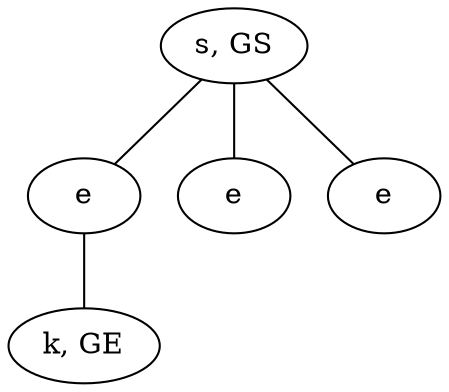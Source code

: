graph {
kVFs [label="s, GS"]
KmXx [label="k, GE"]
FHQZ [label="e"]
GxCP [label="e"]
ogvV [label="e"]
kVFs -- FHQZ
kVFs -- GxCP
kVFs -- ogvV
FHQZ -- KmXx
}